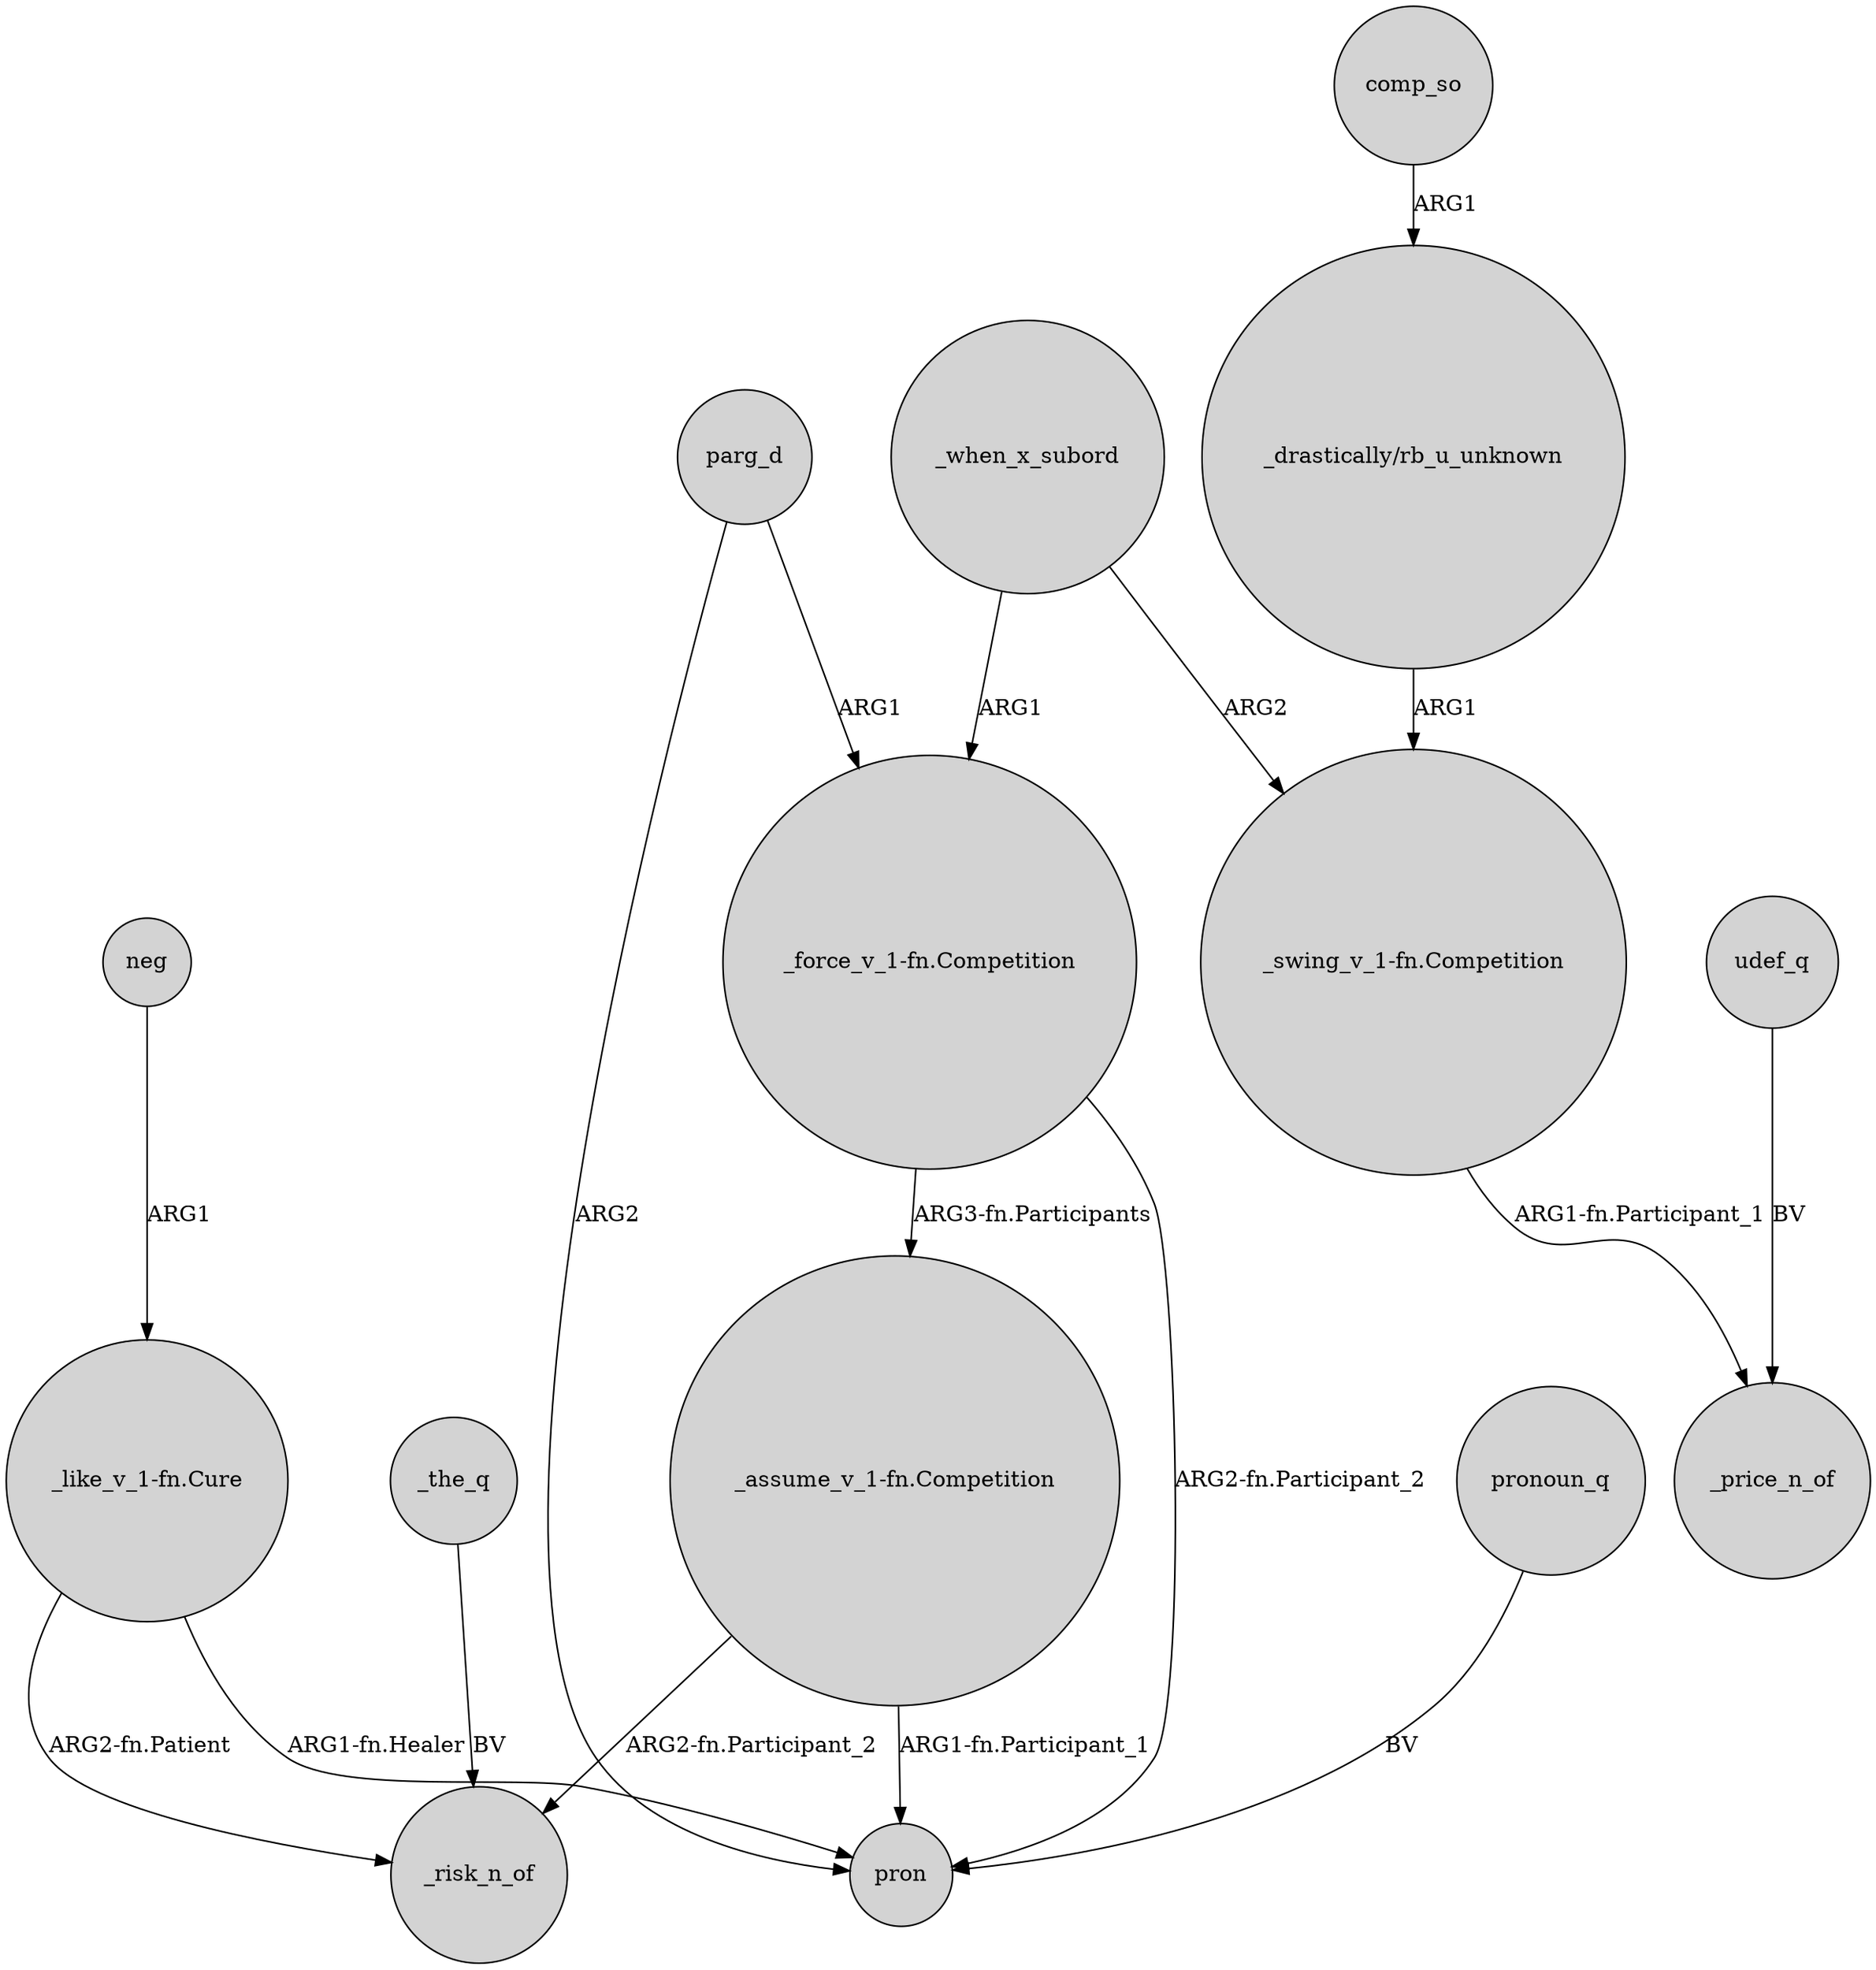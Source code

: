 digraph {
	node [shape=circle style=filled]
	"_force_v_1-fn.Competition" -> pron [label="ARG2-fn.Participant_2"]
	"_drastically/rb_u_unknown" -> "_swing_v_1-fn.Competition" [label=ARG1]
	"_assume_v_1-fn.Competition" -> _risk_n_of [label="ARG2-fn.Participant_2"]
	_when_x_subord -> "_force_v_1-fn.Competition" [label=ARG1]
	_when_x_subord -> "_swing_v_1-fn.Competition" [label=ARG2]
	neg -> "_like_v_1-fn.Cure" [label=ARG1]
	"_like_v_1-fn.Cure" -> _risk_n_of [label="ARG2-fn.Patient"]
	"_like_v_1-fn.Cure" -> pron [label="ARG1-fn.Healer"]
	"_assume_v_1-fn.Competition" -> pron [label="ARG1-fn.Participant_1"]
	"_swing_v_1-fn.Competition" -> _price_n_of [label="ARG1-fn.Participant_1"]
	parg_d -> "_force_v_1-fn.Competition" [label=ARG1]
	_the_q -> _risk_n_of [label=BV]
	udef_q -> _price_n_of [label=BV]
	pronoun_q -> pron [label=BV]
	comp_so -> "_drastically/rb_u_unknown" [label=ARG1]
	"_force_v_1-fn.Competition" -> "_assume_v_1-fn.Competition" [label="ARG3-fn.Participants"]
	parg_d -> pron [label=ARG2]
}
